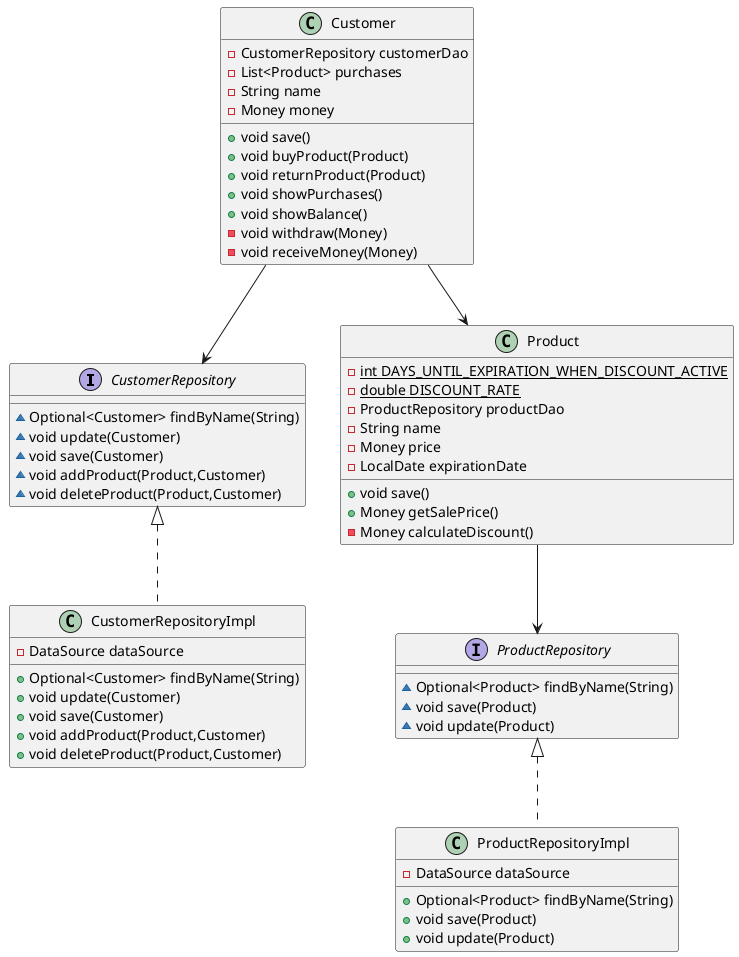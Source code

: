 @startuml
interface CustomerRepository {
~ Optional<Customer> findByName(String)
~ void update(Customer)
~ void save(Customer)
~ void addProduct(Product,Customer)
~ void deleteProduct(Product,Customer)
}
class Product {
- {static} int DAYS_UNTIL_EXPIRATION_WHEN_DISCOUNT_ACTIVE
- {static} double DISCOUNT_RATE
- ProductRepository productDao
- String name
- Money price
- LocalDate expirationDate
+ void save()
+ Money getSalePrice()
- Money calculateDiscount()
}
class Customer {
- CustomerRepository customerDao
- List<Product> purchases
- String name
- Money money
+ void save()
+ void buyProduct(Product)
+ void returnProduct(Product)
+ void showPurchases()
+ void showBalance()
- void withdraw(Money)
- void receiveMoney(Money)
}
interface ProductRepository {
~ Optional<Product> findByName(String)
~ void save(Product)
~ void update(Product)
}
class ProductRepositoryImpl {
- DataSource dataSource
+ Optional<Product> findByName(String)
+ void save(Product)
+ void update(Product)
}
class CustomerRepositoryImpl {
- DataSource dataSource
+ Optional<Customer> findByName(String)
+ void update(Customer)
+ void save(Customer)
+ void addProduct(Product,Customer)
+ void deleteProduct(Product,Customer)
}


ProductRepository <|.. ProductRepositoryImpl
CustomerRepository <|.. CustomerRepositoryImpl
Product -->  ProductRepository
Customer -->  CustomerRepository
Customer -->  Product
@enduml